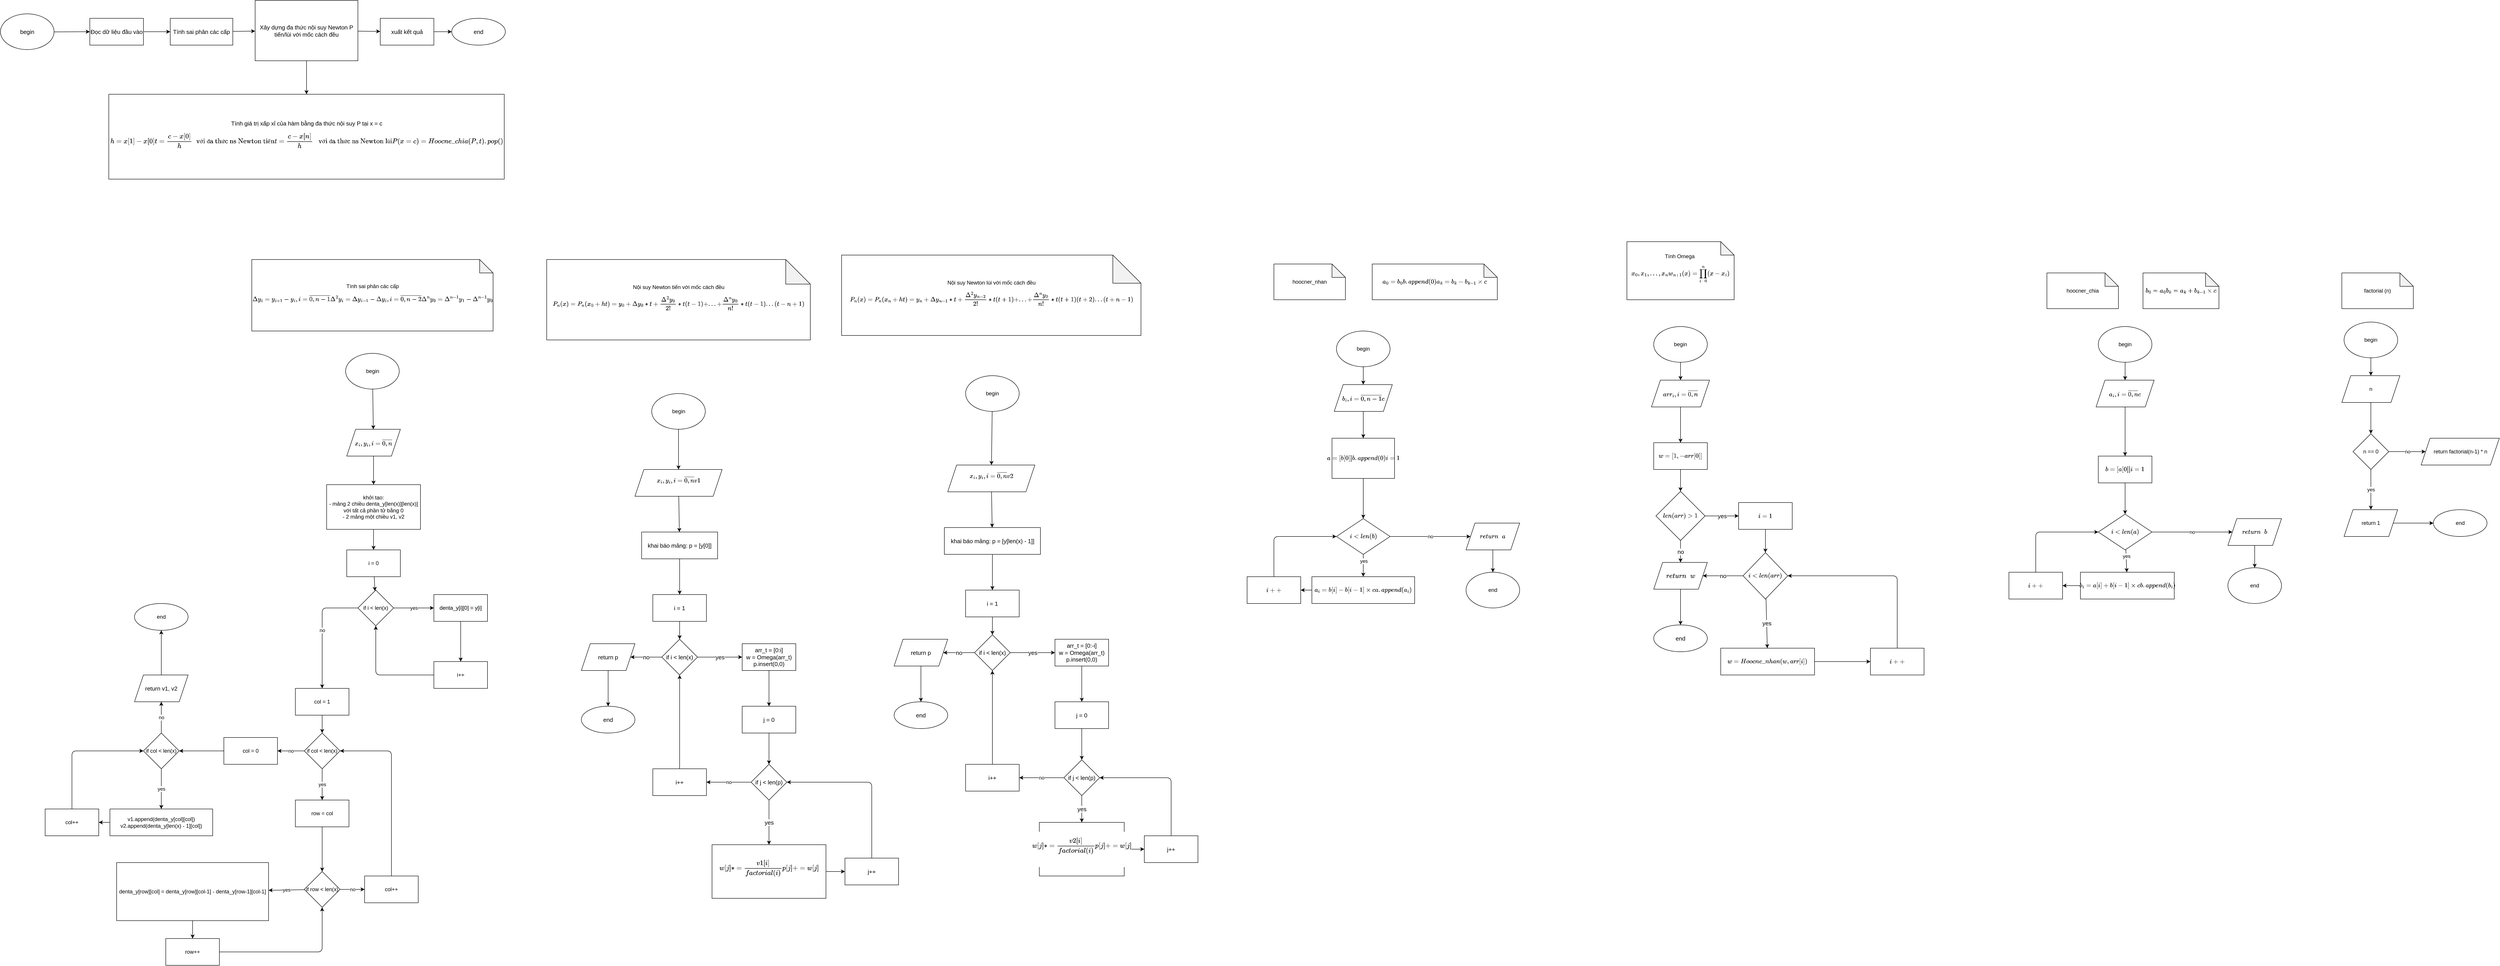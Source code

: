 <mxfile version="20.6.2" type="device"><diagram id="QUz7FcMQsDOn6CdkNUVh" name="Page-1"><mxGraphModel dx="3152" dy="2303" grid="1" gridSize="10" guides="1" tooltips="1" connect="1" arrows="1" fold="1" page="1" pageScale="1" pageWidth="850" pageHeight="1100" math="1" shadow="0"><root><mxCell id="0"/><mxCell id="1" parent="0"/><mxCell id="2" value="Tính sai phân các cấp&lt;br&gt;$$\Delta y_i= y_{i+1} - y_i, i = \overline{0, {n-1}}\\&lt;br&gt;\Delta^2 y_i=\Delta y_{i+1} - \Delta y_i,i = \overline{0, {n-2}}&lt;br&gt;\\&lt;br&gt;\Delta^n y_0=\Delta^{n-1}&amp;nbsp;y_{1} - \Delta^{n-1} y_0$$" style="shape=note;whiteSpace=wrap;html=1;backgroundOutline=1;darkOpacity=0.05;" parent="1" vertex="1"><mxGeometry x="-717.5" y="-180" width="540" height="160" as="geometry"/></mxCell><mxCell id="3" value="" style="edgeStyle=none;html=1;fontSize=13;" parent="1" source="4" target="55" edge="1"><mxGeometry relative="1" as="geometry"/></mxCell><mxCell id="4" value="begin" style="ellipse;whiteSpace=wrap;html=1;" parent="1" vertex="1"><mxGeometry x="-507.5" y="30" width="120" height="80" as="geometry"/></mxCell><mxCell id="5" value="" style="edgeStyle=none;html=1;" parent="1" source="6" target="8" edge="1"><mxGeometry relative="1" as="geometry"/></mxCell><mxCell id="6" value="&amp;nbsp;khởi tạo:&amp;nbsp;&lt;br&gt;- mảng 2 chiều denta_y[len(x)][len(x)] với tất cả phần tử bằng 0&lt;br&gt;- 2 mảng một chiều v1, v2" style="whiteSpace=wrap;html=1;" parent="1" vertex="1"><mxGeometry x="-550" y="324" width="210" height="100" as="geometry"/></mxCell><mxCell id="7" value="" style="edgeStyle=none;html=1;" parent="1" source="8" target="11" edge="1"><mxGeometry relative="1" as="geometry"/></mxCell><mxCell id="8" value="i = 0" style="whiteSpace=wrap;html=1;" parent="1" vertex="1"><mxGeometry x="-505" y="470" width="120" height="60" as="geometry"/></mxCell><mxCell id="9" value="yes" style="edgeStyle=none;html=1;" parent="1" source="11" target="13" edge="1"><mxGeometry relative="1" as="geometry"/></mxCell><mxCell id="10" value="no" style="edgeStyle=none;html=1;entryX=0.5;entryY=0;entryDx=0;entryDy=0;exitX=0;exitY=0.5;exitDx=0;exitDy=0;" parent="1" source="11" target="18" edge="1"><mxGeometry relative="1" as="geometry"><mxPoint x="-290" y="700" as="targetPoint"/><Array as="points"><mxPoint x="-560" y="600"/></Array></mxGeometry></mxCell><mxCell id="11" value="if i &amp;lt; len(x)" style="rhombus;whiteSpace=wrap;html=1;" parent="1" vertex="1"><mxGeometry x="-480" y="560" width="80" height="80" as="geometry"/></mxCell><mxCell id="12" value="" style="edgeStyle=none;html=1;" parent="1" source="13" target="29" edge="1"><mxGeometry relative="1" as="geometry"/></mxCell><mxCell id="13" value="&lt;span style=&quot;color: rgb(0 , 0 , 0) ; font-family: &amp;#34;helvetica&amp;#34; ; font-size: 12px ; font-style: normal ; font-weight: 400 ; letter-spacing: normal ; text-align: center ; text-indent: 0px ; text-transform: none ; word-spacing: 0px ; background-color: rgb(248 , 249 , 250) ; display: inline ; float: none&quot;&gt;denta_y[i][0] = y[i]&lt;/span&gt;" style="whiteSpace=wrap;html=1;" parent="1" vertex="1"><mxGeometry x="-310" y="570" width="120" height="60" as="geometry"/></mxCell><mxCell id="14" value="yes" style="edgeStyle=none;html=1;" parent="1" source="16" target="20" edge="1"><mxGeometry relative="1" as="geometry"/></mxCell><mxCell id="15" value="no" style="edgeStyle=none;html=1;" parent="1" source="16" target="33" edge="1"><mxGeometry relative="1" as="geometry"/></mxCell><mxCell id="16" value="if col &amp;lt; len(x)" style="rhombus;whiteSpace=wrap;html=1;" parent="1" vertex="1"><mxGeometry x="-600" y="880" width="80" height="80" as="geometry"/></mxCell><mxCell id="17" value="" style="edgeStyle=none;html=1;" parent="1" source="18" target="16" edge="1"><mxGeometry relative="1" as="geometry"/></mxCell><mxCell id="18" value="col = 1" style="whiteSpace=wrap;html=1;" parent="1" vertex="1"><mxGeometry x="-620" y="780" width="120" height="60" as="geometry"/></mxCell><mxCell id="19" value="" style="edgeStyle=none;html=1;exitX=0.5;exitY=1;exitDx=0;exitDy=0;" parent="1" source="20" target="23" edge="1"><mxGeometry relative="1" as="geometry"><mxPoint x="-560" y="1100" as="sourcePoint"/></mxGeometry></mxCell><mxCell id="20" value="row = col" style="whiteSpace=wrap;html=1;" parent="1" vertex="1"><mxGeometry x="-620" y="1030" width="120" height="60" as="geometry"/></mxCell><mxCell id="21" value="yes" style="edgeStyle=none;html=1;" parent="1" source="23" target="25" edge="1"><mxGeometry relative="1" as="geometry"/></mxCell><mxCell id="22" value="no" style="edgeStyle=none;html=1;" parent="1" source="23" target="27" edge="1"><mxGeometry relative="1" as="geometry"/></mxCell><mxCell id="23" value="if row &amp;lt; len(x)" style="rhombus;whiteSpace=wrap;html=1;" parent="1" vertex="1"><mxGeometry x="-600" y="1190" width="80" height="80" as="geometry"/></mxCell><mxCell id="24" value="" style="edgeStyle=none;html=1;" parent="1" source="25" target="31" edge="1"><mxGeometry relative="1" as="geometry"/></mxCell><mxCell id="25" value="&lt;font face=&quot;helvetica&quot;&gt;denta_y[row][col] =&amp;nbsp;&lt;/font&gt;&lt;span style=&quot;font-family: &amp;#34;helvetica&amp;#34;&quot;&gt;denta_y[row][col-1] -&amp;nbsp;&lt;/span&gt;&lt;span style=&quot;font-family: &amp;#34;helvetica&amp;#34;&quot;&gt;denta_y[row-1][col-1]&lt;/span&gt;" style="whiteSpace=wrap;html=1;" parent="1" vertex="1"><mxGeometry x="-1020" y="1170" width="340" height="130" as="geometry"/></mxCell><mxCell id="26" style="edgeStyle=none;html=1;entryX=1;entryY=0.5;entryDx=0;entryDy=0;" parent="1" source="27" target="16" edge="1"><mxGeometry relative="1" as="geometry"><mxPoint x="-430" y="990" as="targetPoint"/><Array as="points"><mxPoint x="-405" y="920"/></Array></mxGeometry></mxCell><mxCell id="27" value="col++" style="whiteSpace=wrap;html=1;" parent="1" vertex="1"><mxGeometry x="-465" y="1200" width="120" height="60" as="geometry"/></mxCell><mxCell id="28" style="edgeStyle=none;html=1;entryX=0.5;entryY=1;entryDx=0;entryDy=0;" parent="1" source="29" target="11" edge="1"><mxGeometry relative="1" as="geometry"><mxPoint x="-390" y="620" as="targetPoint"/><Array as="points"><mxPoint x="-440" y="750"/></Array></mxGeometry></mxCell><mxCell id="29" value="i++" style="whiteSpace=wrap;html=1;" parent="1" vertex="1"><mxGeometry x="-310" y="720" width="120" height="60" as="geometry"/></mxCell><mxCell id="30" style="edgeStyle=none;html=1;entryX=0.5;entryY=1;entryDx=0;entryDy=0;" parent="1" source="31" target="23" edge="1"><mxGeometry relative="1" as="geometry"><Array as="points"><mxPoint x="-560" y="1370"/></Array></mxGeometry></mxCell><mxCell id="31" value="row++" style="whiteSpace=wrap;html=1;" parent="1" vertex="1"><mxGeometry x="-910" y="1340" width="120" height="60" as="geometry"/></mxCell><mxCell id="32" value="" style="edgeStyle=none;html=1;" parent="1" source="33" target="36" edge="1"><mxGeometry relative="1" as="geometry"/></mxCell><mxCell id="33" value="col = 0" style="whiteSpace=wrap;html=1;" parent="1" vertex="1"><mxGeometry x="-780" y="890" width="120" height="60" as="geometry"/></mxCell><mxCell id="34" value="yes" style="edgeStyle=none;html=1;" parent="1" source="36" target="38" edge="1"><mxGeometry relative="1" as="geometry"/></mxCell><mxCell id="35" value="no" style="edgeStyle=none;html=1;entryX=0.5;entryY=1;entryDx=0;entryDy=0;" parent="1" source="36" target="53" edge="1"><mxGeometry relative="1" as="geometry"><mxPoint x="-920" y="790" as="targetPoint"/></mxGeometry></mxCell><mxCell id="36" value="if col &amp;lt; len(x)" style="rhombus;whiteSpace=wrap;html=1;" parent="1" vertex="1"><mxGeometry x="-960" y="880" width="80" height="80" as="geometry"/></mxCell><mxCell id="37" value="" style="edgeStyle=none;html=1;" parent="1" source="38" target="40" edge="1"><mxGeometry relative="1" as="geometry"/></mxCell><mxCell id="38" value="v1.append(denta_y[col][col])&lt;br&gt;v2.append(denta_y[len(x) - 1][col])" style="whiteSpace=wrap;html=1;" parent="1" vertex="1"><mxGeometry x="-1035" y="1050" width="230" height="60" as="geometry"/></mxCell><mxCell id="39" style="edgeStyle=none;html=1;entryX=0;entryY=0.5;entryDx=0;entryDy=0;" parent="1" source="40" target="36" edge="1"><mxGeometry relative="1" as="geometry"><Array as="points"><mxPoint x="-1120" y="920"/></Array></mxGeometry></mxCell><mxCell id="40" value="col++" style="whiteSpace=wrap;html=1;" parent="1" vertex="1"><mxGeometry x="-1180" y="1050" width="120" height="60" as="geometry"/></mxCell><mxCell id="41" value="" style="edgeStyle=none;html=1;fontSize=13;exitX=0.5;exitY=0;exitDx=0;exitDy=0;" parent="1" source="53" target="52" edge="1"><mxGeometry relative="1" as="geometry"><mxPoint x="-920" y="730" as="sourcePoint"/></mxGeometry></mxCell><mxCell id="42" value="Nội suy Newton tiến với mốc cách đều&lt;br&gt;$$P_n(x)=P_n(x_0 +ht) \\= y_0+\Delta y_0 * t + \frac{\Delta^2 y_0}{2!} * t(t-1) + ... +&amp;nbsp;\frac{\Delta^n y_0}{n!} * t(t-1)...(t-n+1)&lt;br&gt;&amp;nbsp;$$" style="shape=note;whiteSpace=wrap;html=1;backgroundOutline=1;darkOpacity=0.05;size=55;" parent="1" vertex="1"><mxGeometry x="-57.5" y="-180" width="590" height="180" as="geometry"/></mxCell><mxCell id="43" value="" style="edgeStyle=none;html=1;fontSize=13;" parent="1" source="44" target="46" edge="1"><mxGeometry relative="1" as="geometry"/></mxCell><mxCell id="44" value="khai báo mảng: p = [y[0]]" style="whiteSpace=wrap;html=1;fontSize=13;labelBackgroundColor=#FFFFFF;" parent="1" vertex="1"><mxGeometry x="155" y="430" width="170" height="60" as="geometry"/></mxCell><mxCell id="45" value="" style="edgeStyle=none;html=1;fontSize=13;" parent="1" source="46" target="49" edge="1"><mxGeometry relative="1" as="geometry"/></mxCell><mxCell id="46" value="i = 1" style="whiteSpace=wrap;html=1;fontSize=13;labelBackgroundColor=#FFFFFF;" parent="1" vertex="1"><mxGeometry x="180" y="570" width="120" height="60" as="geometry"/></mxCell><mxCell id="47" value="yes" style="edgeStyle=none;html=1;fontSize=13;" parent="1" source="49" target="51" edge="1"><mxGeometry relative="1" as="geometry"/></mxCell><mxCell id="48" value="no" style="edgeStyle=none;html=1;fontSize=13;" parent="1" source="49" target="68" edge="1"><mxGeometry relative="1" as="geometry"/></mxCell><mxCell id="49" value="if i &amp;lt; len(x)" style="rhombus;whiteSpace=wrap;html=1;fontSize=13;labelBackgroundColor=#FFFFFF;" parent="1" vertex="1"><mxGeometry x="200" y="670" width="80" height="80" as="geometry"/></mxCell><mxCell id="50" value="" style="edgeStyle=none;html=1;fontSize=13;" parent="1" source="51" target="61" edge="1"><mxGeometry relative="1" as="geometry"/></mxCell><mxCell id="51" value="arr_t = [0:i]&lt;br&gt;w = Omega(arr_t)&lt;br&gt;p.insert(0,0)" style="whiteSpace=wrap;html=1;fontSize=13;labelBackgroundColor=#FFFFFF;" parent="1" vertex="1"><mxGeometry x="380" y="680" width="120" height="60" as="geometry"/></mxCell><mxCell id="52" value="end" style="ellipse;whiteSpace=wrap;html=1;" parent="1" vertex="1"><mxGeometry x="-980" y="590" width="120" height="60" as="geometry"/></mxCell><mxCell id="53" value="return v1, v2" style="shape=parallelogram;perimeter=parallelogramPerimeter;whiteSpace=wrap;html=1;fixedSize=1;labelBackgroundColor=#FFFFFF;fontSize=13;" parent="1" vertex="1"><mxGeometry x="-980" y="750" width="120" height="60" as="geometry"/></mxCell><mxCell id="54" value="" style="edgeStyle=none;html=1;fontSize=13;" parent="1" source="55" target="6" edge="1"><mxGeometry relative="1" as="geometry"/></mxCell><mxCell id="55" value="$$x_i, y_i,&amp;nbsp; i = \overline{0,n}$$" style="shape=parallelogram;perimeter=parallelogramPerimeter;whiteSpace=wrap;html=1;fixedSize=1;" parent="1" vertex="1"><mxGeometry x="-505" y="200" width="120" height="60" as="geometry"/></mxCell><mxCell id="56" value="" style="edgeStyle=none;html=1;fontSize=13;" parent="1" source="57" target="59" edge="1"><mxGeometry relative="1" as="geometry"/></mxCell><mxCell id="57" value="begin" style="ellipse;whiteSpace=wrap;html=1;" parent="1" vertex="1"><mxGeometry x="177.5" y="120" width="120" height="80" as="geometry"/></mxCell><mxCell id="58" value="" style="edgeStyle=none;html=1;fontSize=13;" parent="1" source="59" target="44" edge="1"><mxGeometry relative="1" as="geometry"/></mxCell><mxCell id="59" value="$$x_i, y_i,&amp;nbsp; i = \overline{0,n} \\ v1$$&amp;nbsp;" style="shape=parallelogram;perimeter=parallelogramPerimeter;whiteSpace=wrap;html=1;fixedSize=1;" parent="1" vertex="1"><mxGeometry x="140" y="290" width="195" height="60" as="geometry"/></mxCell><mxCell id="60" value="" style="edgeStyle=none;html=1;fontSize=13;" parent="1" source="61" target="64" edge="1"><mxGeometry relative="1" as="geometry"/></mxCell><mxCell id="61" value="j = 0" style="whiteSpace=wrap;html=1;fontSize=13;labelBackgroundColor=#FFFFFF;" parent="1" vertex="1"><mxGeometry x="380" y="820" width="120" height="60" as="geometry"/></mxCell><mxCell id="62" value="yes" style="edgeStyle=none;html=1;fontSize=13;" parent="1" source="64" target="66" edge="1"><mxGeometry relative="1" as="geometry"/></mxCell><mxCell id="186" value="no" style="edgeStyle=none;html=1;" parent="1" source="64" target="185" edge="1"><mxGeometry relative="1" as="geometry"/></mxCell><mxCell id="64" value="if j &amp;lt; len(p)" style="rhombus;whiteSpace=wrap;html=1;fontSize=13;labelBackgroundColor=#FFFFFF;" parent="1" vertex="1"><mxGeometry x="400" y="950" width="80" height="80" as="geometry"/></mxCell><mxCell id="65" value="" style="edgeStyle=none;html=1;fontSize=13;" parent="1" source="66" target="97" edge="1"><mxGeometry relative="1" as="geometry"/></mxCell><mxCell id="66" value="$$w[j] *= \frac{v1[i]}{factorial(i)}\\&lt;br&gt;p[j] += w[j]$$&amp;nbsp;" style="whiteSpace=wrap;html=1;fontSize=13;labelBackgroundColor=#FFFFFF;" parent="1" vertex="1"><mxGeometry x="312.5" y="1130" width="255" height="120" as="geometry"/></mxCell><mxCell id="67" value="" style="edgeStyle=none;html=1;fontSize=13;" parent="1" source="68" target="69" edge="1"><mxGeometry relative="1" as="geometry"/></mxCell><mxCell id="68" value="return p" style="shape=parallelogram;perimeter=parallelogramPerimeter;whiteSpace=wrap;html=1;fixedSize=1;fontSize=13;labelBackgroundColor=#FFFFFF;" parent="1" vertex="1"><mxGeometry x="20" y="680" width="120" height="60" as="geometry"/></mxCell><mxCell id="69" value="end" style="ellipse;whiteSpace=wrap;html=1;fontSize=13;labelBackgroundColor=#FFFFFF;" parent="1" vertex="1"><mxGeometry x="20" y="820" width="120" height="60" as="geometry"/></mxCell><mxCell id="70" value="Nội suy Newton lùi với mốc cách đều&lt;br&gt;$$P_n(x)=P_n(x_n+ht) \\= y_n+\Delta y_{n-1} * t + \frac{\Delta^2 y_{n-2}}{2!} * t(t+1) + ... +&amp;nbsp;\frac{\Delta^n y_0}{n!} * t(t+1)(t+2)...(t+n-1)&lt;br&gt;&amp;nbsp;$$" style="shape=note;whiteSpace=wrap;html=1;backgroundOutline=1;darkOpacity=0.05;size=63;" parent="1" vertex="1"><mxGeometry x="602.5" y="-190" width="670" height="180" as="geometry"/></mxCell><mxCell id="71" value="" style="edgeStyle=none;html=1;fontSize=13;" parent="1" source="72" target="74" edge="1"><mxGeometry relative="1" as="geometry"/></mxCell><mxCell id="72" value="khai báo mảng: p = [y[len(x) - 1]]" style="whiteSpace=wrap;html=1;fontSize=13;labelBackgroundColor=#FFFFFF;" parent="1" vertex="1"><mxGeometry x="832.5" y="420" width="215" height="60" as="geometry"/></mxCell><mxCell id="73" value="" style="edgeStyle=none;html=1;fontSize=13;" parent="1" source="74" target="77" edge="1"><mxGeometry relative="1" as="geometry"/></mxCell><mxCell id="74" value="i = 1" style="whiteSpace=wrap;html=1;fontSize=13;labelBackgroundColor=#FFFFFF;" parent="1" vertex="1"><mxGeometry x="880" y="560" width="120" height="60" as="geometry"/></mxCell><mxCell id="75" value="yes" style="edgeStyle=none;html=1;fontSize=13;" parent="1" source="77" target="79" edge="1"><mxGeometry relative="1" as="geometry"/></mxCell><mxCell id="76" value="no" style="edgeStyle=none;html=1;fontSize=13;" parent="1" source="77" target="92" edge="1"><mxGeometry relative="1" as="geometry"/></mxCell><mxCell id="77" value="if i &amp;lt; len(x)" style="rhombus;whiteSpace=wrap;html=1;fontSize=13;labelBackgroundColor=#FFFFFF;" parent="1" vertex="1"><mxGeometry x="900" y="660" width="80" height="80" as="geometry"/></mxCell><mxCell id="78" value="" style="edgeStyle=none;html=1;fontSize=13;" parent="1" source="79" target="85" edge="1"><mxGeometry relative="1" as="geometry"/></mxCell><mxCell id="79" value="arr_t = [0:-i]&lt;br&gt;w = Omega(arr_t)&lt;br&gt;p.insert(0,0)" style="whiteSpace=wrap;html=1;fontSize=13;labelBackgroundColor=#FFFFFF;" parent="1" vertex="1"><mxGeometry x="1080" y="670" width="120" height="60" as="geometry"/></mxCell><mxCell id="80" value="" style="edgeStyle=none;html=1;fontSize=13;" parent="1" source="81" target="83" edge="1"><mxGeometry relative="1" as="geometry"/></mxCell><mxCell id="81" value="begin" style="ellipse;whiteSpace=wrap;html=1;" parent="1" vertex="1"><mxGeometry x="880" y="80" width="120" height="80" as="geometry"/></mxCell><mxCell id="82" value="" style="edgeStyle=none;html=1;fontSize=13;" parent="1" source="83" target="72" edge="1"><mxGeometry relative="1" as="geometry"/></mxCell><mxCell id="83" value="$$x_i, y_i,&amp;nbsp; i = \overline{0,n} \\ v2$$&amp;nbsp;" style="shape=parallelogram;perimeter=parallelogramPerimeter;whiteSpace=wrap;html=1;fixedSize=1;" parent="1" vertex="1"><mxGeometry x="840" y="280" width="195" height="60" as="geometry"/></mxCell><mxCell id="84" value="" style="edgeStyle=none;html=1;fontSize=13;" parent="1" source="85" target="88" edge="1"><mxGeometry relative="1" as="geometry"/></mxCell><mxCell id="85" value="j = 0" style="whiteSpace=wrap;html=1;fontSize=13;labelBackgroundColor=#FFFFFF;" parent="1" vertex="1"><mxGeometry x="1080" y="810" width="120" height="60" as="geometry"/></mxCell><mxCell id="86" value="yes" style="edgeStyle=none;html=1;fontSize=13;" parent="1" source="88" target="90" edge="1"><mxGeometry relative="1" as="geometry"/></mxCell><mxCell id="88" value="if j &amp;lt; len(p)" style="rhombus;whiteSpace=wrap;html=1;fontSize=13;labelBackgroundColor=#FFFFFF;" parent="1" vertex="1"><mxGeometry x="1100" y="940" width="80" height="80" as="geometry"/></mxCell><mxCell id="89" value="" style="edgeStyle=none;html=1;fontSize=13;" parent="1" source="90" target="95" edge="1"><mxGeometry relative="1" as="geometry"/></mxCell><mxCell id="90" value="$$w[j] *= \frac{v2[i]}{factorial(i)}\\&lt;br&gt;p[j] += w[j]$$&amp;nbsp;" style="whiteSpace=wrap;html=1;fontSize=13;labelBackgroundColor=#FFFFFF;" parent="1" vertex="1"><mxGeometry x="1045" y="1080" width="190" height="120" as="geometry"/></mxCell><mxCell id="91" value="" style="edgeStyle=none;html=1;fontSize=13;" parent="1" source="92" target="93" edge="1"><mxGeometry relative="1" as="geometry"/></mxCell><mxCell id="92" value="return p" style="shape=parallelogram;perimeter=parallelogramPerimeter;whiteSpace=wrap;html=1;fixedSize=1;fontSize=13;labelBackgroundColor=#FFFFFF;" parent="1" vertex="1"><mxGeometry x="720" y="670" width="120" height="60" as="geometry"/></mxCell><mxCell id="93" value="end" style="ellipse;whiteSpace=wrap;html=1;fontSize=13;labelBackgroundColor=#FFFFFF;" parent="1" vertex="1"><mxGeometry x="720" y="810" width="120" height="60" as="geometry"/></mxCell><mxCell id="94" style="edgeStyle=none;html=1;entryX=1;entryY=0.5;entryDx=0;entryDy=0;fontSize=13;" parent="1" source="95" target="88" edge="1"><mxGeometry relative="1" as="geometry"><Array as="points"><mxPoint x="1340" y="980"/></Array></mxGeometry></mxCell><mxCell id="95" value="j++" style="whiteSpace=wrap;html=1;fontSize=13;labelBackgroundColor=#FFFFFF;" parent="1" vertex="1"><mxGeometry x="1280" y="1110" width="120" height="60" as="geometry"/></mxCell><mxCell id="96" style="edgeStyle=none;html=1;entryX=1;entryY=0.5;entryDx=0;entryDy=0;fontSize=13;" parent="1" source="97" target="64" edge="1"><mxGeometry relative="1" as="geometry"><Array as="points"><mxPoint x="670" y="990"/></Array></mxGeometry></mxCell><mxCell id="97" value="j++" style="whiteSpace=wrap;html=1;fontSize=13;labelBackgroundColor=#FFFFFF;" parent="1" vertex="1"><mxGeometry x="610" y="1160" width="120" height="60" as="geometry"/></mxCell><mxCell id="98" style="edgeStyle=none;html=1;exitX=0.5;exitY=1;exitDx=0;exitDy=0;entryX=0.5;entryY=0;entryDx=0;entryDy=0;" parent="1" source="99" target="102" edge="1"><mxGeometry relative="1" as="geometry"/></mxCell><mxCell id="99" value="begin" style="ellipse;whiteSpace=wrap;html=1;" parent="1" vertex="1"><mxGeometry x="3415" y="-30" width="120" height="80" as="geometry"/></mxCell><mxCell id="100" value="end" style="ellipse;whiteSpace=wrap;html=1;" parent="1" vertex="1"><mxGeometry x="3705" y="510" width="120" height="80" as="geometry"/></mxCell><mxCell id="101" style="edgeStyle=none;html=1;fontSize=13;" parent="1" source="102" target="108" edge="1"><mxGeometry relative="1" as="geometry"/></mxCell><mxCell id="102" value="$$a_i,i=\overline{0,n}\\&lt;br&gt;c$$" style="shape=parallelogram;perimeter=parallelogramPerimeter;whiteSpace=wrap;html=1;fixedSize=1;" parent="1" vertex="1"><mxGeometry x="3410" y="90" width="130" height="60" as="geometry"/></mxCell><mxCell id="103" value="hoocner_nhan" style="shape=note;whiteSpace=wrap;html=1;backgroundOutline=1;darkOpacity=0.05;" parent="1" vertex="1"><mxGeometry x="1570" y="-170" width="160" height="80" as="geometry"/></mxCell><mxCell id="104" value="hoocner_chia" style="shape=note;whiteSpace=wrap;html=1;backgroundOutline=1;darkOpacity=0.05;" parent="1" vertex="1"><mxGeometry x="3300" y="-150" width="160" height="80" as="geometry"/></mxCell><mxCell id="105" value="$$a_0=b_0\\&lt;br&gt;b.append(0)\\&lt;br&gt;a_k=b_k-b_{k-1}\times c$$" style="shape=note;whiteSpace=wrap;html=1;backgroundOutline=1;darkOpacity=0.05;" parent="1" vertex="1"><mxGeometry x="1790" y="-170" width="280" height="80" as="geometry"/></mxCell><mxCell id="106" value="$$b_0 = a_0\\&lt;br&gt;b_k=a_k+b_{k-1}\times c$$" style="shape=note;whiteSpace=wrap;html=1;backgroundOutline=1;darkOpacity=0.05;" parent="1" vertex="1"><mxGeometry x="3515" y="-150" width="170" height="80" as="geometry"/></mxCell><mxCell id="107" value="" style="edgeStyle=none;html=1;" parent="1" source="108" target="112" edge="1"><mxGeometry relative="1" as="geometry"/></mxCell><mxCell id="108" value="$$b=[a[0]]\\&lt;br&gt;i=1$$" style="whiteSpace=wrap;html=1;" parent="1" vertex="1"><mxGeometry x="3415" y="260" width="120" height="60" as="geometry"/></mxCell><mxCell id="109" value="" style="edgeStyle=none;html=1;" parent="1" source="112" target="114" edge="1"><mxGeometry relative="1" as="geometry"/></mxCell><mxCell id="110" value="yes" style="edgeLabel;html=1;align=center;verticalAlign=middle;resizable=0;points=[];" parent="109" vertex="1" connectable="0"><mxGeometry x="-0.411" y="1" relative="1" as="geometry"><mxPoint as="offset"/></mxGeometry></mxCell><mxCell id="111" value="no" style="edgeStyle=none;html=1;" parent="1" source="112" target="116" edge="1"><mxGeometry relative="1" as="geometry"><mxPoint x="3555" y="430" as="targetPoint"/></mxGeometry></mxCell><mxCell id="112" value="$$i&amp;lt;len(a)$$" style="rhombus;whiteSpace=wrap;html=1;" parent="1" vertex="1"><mxGeometry x="3415" y="390" width="120" height="80" as="geometry"/></mxCell><mxCell id="113" value="" style="edgeStyle=none;html=1;fontSize=13;" parent="1" source="114" target="118" edge="1"><mxGeometry relative="1" as="geometry"/></mxCell><mxCell id="114" value="$$b_i=a[i]+b[i-1]\times c\\&lt;br&gt;b.append(b_i)$$" style="whiteSpace=wrap;html=1;" parent="1" vertex="1"><mxGeometry x="3375" y="520" width="210" height="60" as="geometry"/></mxCell><mxCell id="115" style="edgeStyle=none;html=1;exitX=0.5;exitY=1;exitDx=0;exitDy=0;entryX=0.5;entryY=0;entryDx=0;entryDy=0;" parent="1" source="116" target="100" edge="1"><mxGeometry relative="1" as="geometry"/></mxCell><mxCell id="116" value="$$return\;\;b$$" style="shape=parallelogram;perimeter=parallelogramPerimeter;whiteSpace=wrap;html=1;fixedSize=1;" parent="1" vertex="1"><mxGeometry x="3705" y="400" width="120" height="60" as="geometry"/></mxCell><mxCell id="117" style="edgeStyle=none;html=1;entryX=0;entryY=0.5;entryDx=0;entryDy=0;fontSize=13;" parent="1" source="118" target="112" edge="1"><mxGeometry relative="1" as="geometry"><Array as="points"><mxPoint x="3275" y="430"/></Array></mxGeometry></mxCell><mxCell id="118" value="$$i++$$" style="whiteSpace=wrap;html=1;" parent="1" vertex="1"><mxGeometry x="3215" y="520" width="120" height="60" as="geometry"/></mxCell><mxCell id="119" style="edgeStyle=none;html=1;exitX=0.5;exitY=1;exitDx=0;exitDy=0;entryX=0.5;entryY=0;entryDx=0;entryDy=0;" parent="1" source="120" target="123" edge="1"><mxGeometry relative="1" as="geometry"/></mxCell><mxCell id="120" value="begin" style="ellipse;whiteSpace=wrap;html=1;" parent="1" vertex="1"><mxGeometry x="1710" y="-20" width="120" height="80" as="geometry"/></mxCell><mxCell id="121" value="end" style="ellipse;whiteSpace=wrap;html=1;" parent="1" vertex="1"><mxGeometry x="2000" y="520" width="120" height="80" as="geometry"/></mxCell><mxCell id="122" style="edgeStyle=none;html=1;fontSize=13;" parent="1" source="123" target="125" edge="1"><mxGeometry relative="1" as="geometry"/></mxCell><mxCell id="123" value="$$b_i,i=\overline{0,n - 1}\\&lt;br&gt;c$$" style="shape=parallelogram;perimeter=parallelogramPerimeter;whiteSpace=wrap;html=1;fixedSize=1;" parent="1" vertex="1"><mxGeometry x="1705" y="100" width="130" height="60" as="geometry"/></mxCell><mxCell id="124" value="" style="edgeStyle=none;html=1;" parent="1" source="125" target="129" edge="1"><mxGeometry relative="1" as="geometry"/></mxCell><mxCell id="125" value="$$a=[b[0]]\\&lt;br&gt;b.append(0)\\&lt;br&gt;i=1$$" style="whiteSpace=wrap;html=1;" parent="1" vertex="1"><mxGeometry x="1700" y="220" width="140" height="90" as="geometry"/></mxCell><mxCell id="126" value="" style="edgeStyle=none;html=1;" parent="1" source="129" target="131" edge="1"><mxGeometry relative="1" as="geometry"/></mxCell><mxCell id="127" value="yes" style="edgeLabel;html=1;align=center;verticalAlign=middle;resizable=0;points=[];" parent="126" vertex="1" connectable="0"><mxGeometry x="-0.411" y="1" relative="1" as="geometry"><mxPoint as="offset"/></mxGeometry></mxCell><mxCell id="128" value="no" style="edgeStyle=none;html=1;" parent="1" source="129" target="133" edge="1"><mxGeometry relative="1" as="geometry"><mxPoint x="1850" y="440" as="targetPoint"/></mxGeometry></mxCell><mxCell id="129" value="$$i&amp;lt;len(b)$$" style="rhombus;whiteSpace=wrap;html=1;" parent="1" vertex="1"><mxGeometry x="1710" y="400" width="120" height="80" as="geometry"/></mxCell><mxCell id="130" value="" style="edgeStyle=none;html=1;fontSize=13;" parent="1" source="131" target="135" edge="1"><mxGeometry relative="1" as="geometry"/></mxCell><mxCell id="131" value="$$a_i=b[i]-b[i-1]\times c\\&lt;br&gt;a.append(a_i)$$" style="whiteSpace=wrap;html=1;" parent="1" vertex="1"><mxGeometry x="1655" y="530" width="230" height="60" as="geometry"/></mxCell><mxCell id="132" style="edgeStyle=none;html=1;exitX=0.5;exitY=1;exitDx=0;exitDy=0;entryX=0.5;entryY=0;entryDx=0;entryDy=0;" parent="1" source="133" target="121" edge="1"><mxGeometry relative="1" as="geometry"/></mxCell><mxCell id="133" value="$$return\;\;a$$" style="shape=parallelogram;perimeter=parallelogramPerimeter;whiteSpace=wrap;html=1;fixedSize=1;" parent="1" vertex="1"><mxGeometry x="2000" y="410" width="120" height="60" as="geometry"/></mxCell><mxCell id="134" style="edgeStyle=none;html=1;entryX=0;entryY=0.5;entryDx=0;entryDy=0;fontSize=13;" parent="1" source="135" target="129" edge="1"><mxGeometry relative="1" as="geometry"><Array as="points"><mxPoint x="1570" y="440"/></Array></mxGeometry></mxCell><mxCell id="135" value="$$i++$$" style="whiteSpace=wrap;html=1;" parent="1" vertex="1"><mxGeometry x="1510" y="530" width="120" height="60" as="geometry"/></mxCell><mxCell id="136" value="Tính Omega&amp;nbsp; $$x_0, x_1, ..., x_n\\&lt;br&gt;w_{n+1}(x)=\prod_{i=0}^{n}(x-x_i)$$" style="shape=note;whiteSpace=wrap;html=1;backgroundOutline=1;darkOpacity=0.05;" parent="1" vertex="1"><mxGeometry x="2360" y="-220" width="240" height="130" as="geometry"/></mxCell><mxCell id="137" style="edgeStyle=none;html=1;exitX=0.5;exitY=1;exitDx=0;exitDy=0;entryX=0.5;entryY=0;entryDx=0;entryDy=0;" parent="1" source="138" target="140" edge="1"><mxGeometry relative="1" as="geometry"/></mxCell><mxCell id="138" value="begin" style="ellipse;whiteSpace=wrap;html=1;" parent="1" vertex="1"><mxGeometry x="2420" y="-30" width="120" height="80" as="geometry"/></mxCell><mxCell id="139" value="" style="edgeStyle=none;html=1;fontSize=13;" parent="1" source="140" target="142" edge="1"><mxGeometry relative="1" as="geometry"/></mxCell><mxCell id="140" value="$$arr_i,i=\overline{0,n}$$" style="shape=parallelogram;perimeter=parallelogramPerimeter;whiteSpace=wrap;html=1;fixedSize=1;" parent="1" vertex="1"><mxGeometry x="2415" y="90" width="130" height="60" as="geometry"/></mxCell><mxCell id="141" value="" style="edgeStyle=none;html=1;fontSize=13;" parent="1" source="142" target="145" edge="1"><mxGeometry relative="1" as="geometry"/></mxCell><mxCell id="142" value="$$w = [1, -arr[0]]$$" style="whiteSpace=wrap;html=1;" parent="1" vertex="1"><mxGeometry x="2420" y="230" width="120" height="60" as="geometry"/></mxCell><mxCell id="143" value="yes" style="edgeStyle=none;html=1;fontSize=13;" parent="1" source="145" target="147" edge="1"><mxGeometry relative="1" as="geometry"/></mxCell><mxCell id="144" value="no" style="edgeStyle=none;html=1;fontSize=13;" parent="1" source="145" target="156" edge="1"><mxGeometry relative="1" as="geometry"/></mxCell><mxCell id="145" value="$$len(arr) &amp;gt; 1$$" style="rhombus;whiteSpace=wrap;html=1;" parent="1" vertex="1"><mxGeometry x="2425" y="339" width="110" height="110" as="geometry"/></mxCell><mxCell id="146" value="" style="edgeStyle=none;html=1;fontSize=13;" parent="1" source="147" target="150" edge="1"><mxGeometry relative="1" as="geometry"/></mxCell><mxCell id="147" value="$$i = 1$$" style="whiteSpace=wrap;html=1;" parent="1" vertex="1"><mxGeometry x="2610" y="364" width="120" height="60" as="geometry"/></mxCell><mxCell id="148" value="yes" style="edgeStyle=none;html=1;fontSize=13;" parent="1" source="150" target="152" edge="1"><mxGeometry relative="1" as="geometry"/></mxCell><mxCell id="149" value="no" style="edgeStyle=none;html=1;fontSize=13;entryX=1;entryY=0.5;entryDx=0;entryDy=0;" parent="1" source="150" target="156" edge="1"><mxGeometry relative="1" as="geometry"><mxPoint x="2550" y="528" as="targetPoint"/></mxGeometry></mxCell><mxCell id="150" value="$$i &amp;lt; len(arr)$$" style="rhombus;whiteSpace=wrap;html=1;" parent="1" vertex="1"><mxGeometry x="2620" y="476" width="100" height="104" as="geometry"/></mxCell><mxCell id="151" value="" style="edgeStyle=none;html=1;fontSize=13;" parent="1" source="152" target="154" edge="1"><mxGeometry relative="1" as="geometry"/></mxCell><mxCell id="152" value="$$w= Hoocne\_nhan(w, arr[i])$$" style="whiteSpace=wrap;html=1;" parent="1" vertex="1"><mxGeometry x="2570" y="690" width="210" height="60" as="geometry"/></mxCell><mxCell id="153" style="edgeStyle=none;html=1;entryX=1;entryY=0.5;entryDx=0;entryDy=0;fontSize=13;" parent="1" source="154" target="150" edge="1"><mxGeometry relative="1" as="geometry"><Array as="points"><mxPoint x="2965" y="528"/></Array></mxGeometry></mxCell><mxCell id="154" value="$$i++$$" style="whiteSpace=wrap;html=1;" parent="1" vertex="1"><mxGeometry x="2905" y="690" width="120" height="60" as="geometry"/></mxCell><mxCell id="155" value="" style="edgeStyle=none;html=1;fontSize=13;" parent="1" source="156" target="157" edge="1"><mxGeometry relative="1" as="geometry"/></mxCell><mxCell id="156" value="$$return \; \; w$$" style="shape=parallelogram;perimeter=parallelogramPerimeter;whiteSpace=wrap;html=1;fixedSize=1;labelBackgroundColor=#FFFFFF;fontSize=13;" parent="1" vertex="1"><mxGeometry x="2420" y="498" width="120" height="60" as="geometry"/></mxCell><mxCell id="157" value="end" style="ellipse;whiteSpace=wrap;html=1;fontSize=13;labelBackgroundColor=#FFFFFF;" parent="1" vertex="1"><mxGeometry x="2420" y="638" width="120" height="60" as="geometry"/></mxCell><mxCell id="158" value="" style="edgeStyle=none;html=1;fontSize=13;" parent="1" source="159" target="161" edge="1"><mxGeometry relative="1" as="geometry"/></mxCell><mxCell id="159" value="begin" style="ellipse;whiteSpace=wrap;html=1;labelBackgroundColor=#FFFFFF;fontSize=13;" parent="1" vertex="1"><mxGeometry x="-1280" y="-730" width="120" height="80" as="geometry"/></mxCell><mxCell id="160" value="" style="edgeStyle=none;html=1;fontSize=13;" parent="1" source="161" target="163" edge="1"><mxGeometry relative="1" as="geometry"/></mxCell><mxCell id="161" value="Đọc dữ liệu đầu vào" style="whiteSpace=wrap;html=1;fontSize=13;labelBackgroundColor=#FFFFFF;" parent="1" vertex="1"><mxGeometry x="-1080" y="-720" width="120" height="60" as="geometry"/></mxCell><mxCell id="162" value="" style="edgeStyle=none;html=1;fontSize=13;" parent="1" source="163" target="166" edge="1"><mxGeometry relative="1" as="geometry"/></mxCell><mxCell id="163" value="Tính sai phân các cấp" style="whiteSpace=wrap;html=1;fontSize=13;labelBackgroundColor=#FFFFFF;" parent="1" vertex="1"><mxGeometry x="-900" y="-720" width="140" height="60" as="geometry"/></mxCell><mxCell id="164" value="" style="edgeStyle=none;html=1;fontSize=13;" parent="1" source="166" target="168" edge="1"><mxGeometry relative="1" as="geometry"/></mxCell><mxCell id="165" value="" style="edgeStyle=none;html=1;fontSize=13;" parent="1" source="166" target="170" edge="1"><mxGeometry relative="1" as="geometry"/></mxCell><mxCell id="166" value="Xây dựng đa thức nội suy Newton P tiến/lùi với mốc cách đều" style="whiteSpace=wrap;html=1;fontSize=13;labelBackgroundColor=#FFFFFF;" parent="1" vertex="1"><mxGeometry x="-710" y="-760" width="230" height="135" as="geometry"/></mxCell><mxCell id="167" value="" style="edgeStyle=none;html=1;fontSize=13;" parent="1" source="168" target="169" edge="1"><mxGeometry relative="1" as="geometry"/></mxCell><mxCell id="168" value="xuất kết quả" style="whiteSpace=wrap;html=1;fontSize=13;labelBackgroundColor=#FFFFFF;" parent="1" vertex="1"><mxGeometry x="-430" y="-720" width="120" height="60" as="geometry"/></mxCell><mxCell id="169" value="end" style="ellipse;whiteSpace=wrap;html=1;fontSize=13;labelBackgroundColor=#FFFFFF;" parent="1" vertex="1"><mxGeometry x="-270" y="-720" width="120" height="60" as="geometry"/></mxCell><mxCell id="170" value="Tính giá trị xấp xỉ của hàm bằng đa thức nội suy P tại x = c&lt;br&gt;$$h = x[1] - x[0] \\ t = \frac{c - x[0]}{h} \;\;\text{với đa thức ns Newton tiến} \\t = \frac{c - x[n]}{h} \;\;\text{&lt;br&gt;&amp;nbsp;với đa thức ns Newton lùi} \\&amp;nbsp;&lt;br&gt;\\P(x=c) = Hoocne\_chia(P, t).pop()$$" style="whiteSpace=wrap;html=1;fontSize=13;labelBackgroundColor=#FFFFFF;" parent="1" vertex="1"><mxGeometry x="-1037.5" y="-550" width="885" height="190" as="geometry"/></mxCell><mxCell id="171" value="factorial (n)" style="shape=note;whiteSpace=wrap;html=1;backgroundOutline=1;darkOpacity=0.05;" parent="1" vertex="1"><mxGeometry x="3960" y="-150" width="160" height="80" as="geometry"/></mxCell><mxCell id="172" style="edgeStyle=none;html=1;exitX=0.5;exitY=1;exitDx=0;exitDy=0;entryX=0.5;entryY=0;entryDx=0;entryDy=0;" parent="1" source="173" target="174" edge="1"><mxGeometry relative="1" as="geometry"/></mxCell><mxCell id="173" value="begin" style="ellipse;whiteSpace=wrap;html=1;" parent="1" vertex="1"><mxGeometry x="3965" y="-40" width="120" height="80" as="geometry"/></mxCell><mxCell id="176" value="" style="edgeStyle=none;html=1;" parent="1" source="174" target="175" edge="1"><mxGeometry relative="1" as="geometry"/></mxCell><mxCell id="174" value="n" style="shape=parallelogram;perimeter=parallelogramPerimeter;whiteSpace=wrap;html=1;fixedSize=1;" parent="1" vertex="1"><mxGeometry x="3960" y="80" width="130" height="60" as="geometry"/></mxCell><mxCell id="178" value="yes" style="edgeStyle=none;html=1;" parent="1" source="175" target="177" edge="1"><mxGeometry relative="1" as="geometry"/></mxCell><mxCell id="180" value="no" style="edgeStyle=none;html=1;" parent="1" source="175" target="179" edge="1"><mxGeometry relative="1" as="geometry"/></mxCell><mxCell id="175" value="n == 0" style="rhombus;whiteSpace=wrap;html=1;" parent="1" vertex="1"><mxGeometry x="3985" y="210" width="80" height="80" as="geometry"/></mxCell><mxCell id="183" value="" style="edgeStyle=none;html=1;" parent="1" source="177" target="182" edge="1"><mxGeometry relative="1" as="geometry"/></mxCell><mxCell id="177" value="return 1" style="shape=parallelogram;perimeter=parallelogramPerimeter;whiteSpace=wrap;html=1;fixedSize=1;" parent="1" vertex="1"><mxGeometry x="3965" y="380" width="120" height="60" as="geometry"/></mxCell><mxCell id="179" value="return factorial(n-1) * n" style="shape=parallelogram;perimeter=parallelogramPerimeter;whiteSpace=wrap;html=1;fixedSize=1;" parent="1" vertex="1"><mxGeometry x="4137.5" y="220" width="175" height="60" as="geometry"/></mxCell><mxCell id="182" value="end" style="ellipse;whiteSpace=wrap;html=1;" parent="1" vertex="1"><mxGeometry x="4165" y="380" width="120" height="60" as="geometry"/></mxCell><mxCell id="187" style="edgeStyle=none;html=1;" parent="1" source="185" target="49" edge="1"><mxGeometry relative="1" as="geometry"/></mxCell><mxCell id="185" value="i++" style="whiteSpace=wrap;html=1;fontSize=13;labelBackgroundColor=#FFFFFF;" parent="1" vertex="1"><mxGeometry x="180" y="960" width="120" height="60" as="geometry"/></mxCell><mxCell id="188" value="no" style="edgeStyle=none;html=1;exitX=0;exitY=0.5;exitDx=0;exitDy=0;" parent="1" source="88" target="190" edge="1"><mxGeometry relative="1" as="geometry"><mxPoint x="1100.0" y="990" as="sourcePoint"/></mxGeometry></mxCell><mxCell id="189" style="edgeStyle=none;html=1;entryX=0.5;entryY=1;entryDx=0;entryDy=0;" parent="1" source="190" target="77" edge="1"><mxGeometry relative="1" as="geometry"><mxPoint x="940" y="750" as="targetPoint"/></mxGeometry></mxCell><mxCell id="190" value="i++" style="whiteSpace=wrap;html=1;fontSize=13;labelBackgroundColor=#FFFFFF;" parent="1" vertex="1"><mxGeometry x="880" y="950" width="120" height="60" as="geometry"/></mxCell></root></mxGraphModel></diagram></mxfile>